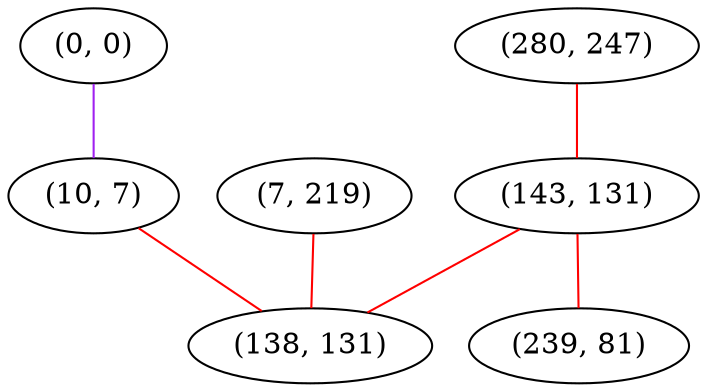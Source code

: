 graph "" {
"(0, 0)";
"(10, 7)";
"(7, 219)";
"(280, 247)";
"(143, 131)";
"(138, 131)";
"(239, 81)";
"(0, 0)" -- "(10, 7)"  [color=purple, key=0, weight=4];
"(10, 7)" -- "(138, 131)"  [color=red, key=0, weight=1];
"(7, 219)" -- "(138, 131)"  [color=red, key=0, weight=1];
"(280, 247)" -- "(143, 131)"  [color=red, key=0, weight=1];
"(143, 131)" -- "(138, 131)"  [color=red, key=0, weight=1];
"(143, 131)" -- "(239, 81)"  [color=red, key=0, weight=1];
}
